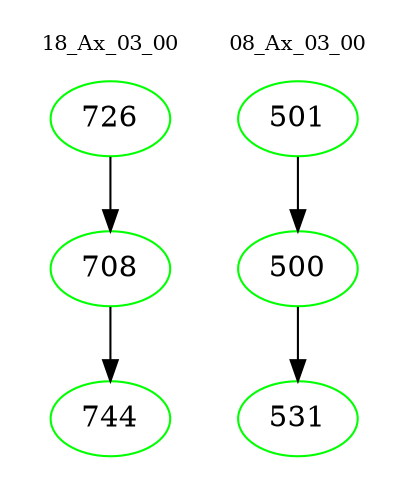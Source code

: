 digraph{
subgraph cluster_0 {
color = white
label = "18_Ax_03_00";
fontsize=10;
T0_726 [label="726", color="green"]
T0_726 -> T0_708 [color="black"]
T0_708 [label="708", color="green"]
T0_708 -> T0_744 [color="black"]
T0_744 [label="744", color="green"]
}
subgraph cluster_1 {
color = white
label = "08_Ax_03_00";
fontsize=10;
T1_501 [label="501", color="green"]
T1_501 -> T1_500 [color="black"]
T1_500 [label="500", color="green"]
T1_500 -> T1_531 [color="black"]
T1_531 [label="531", color="green"]
}
}
